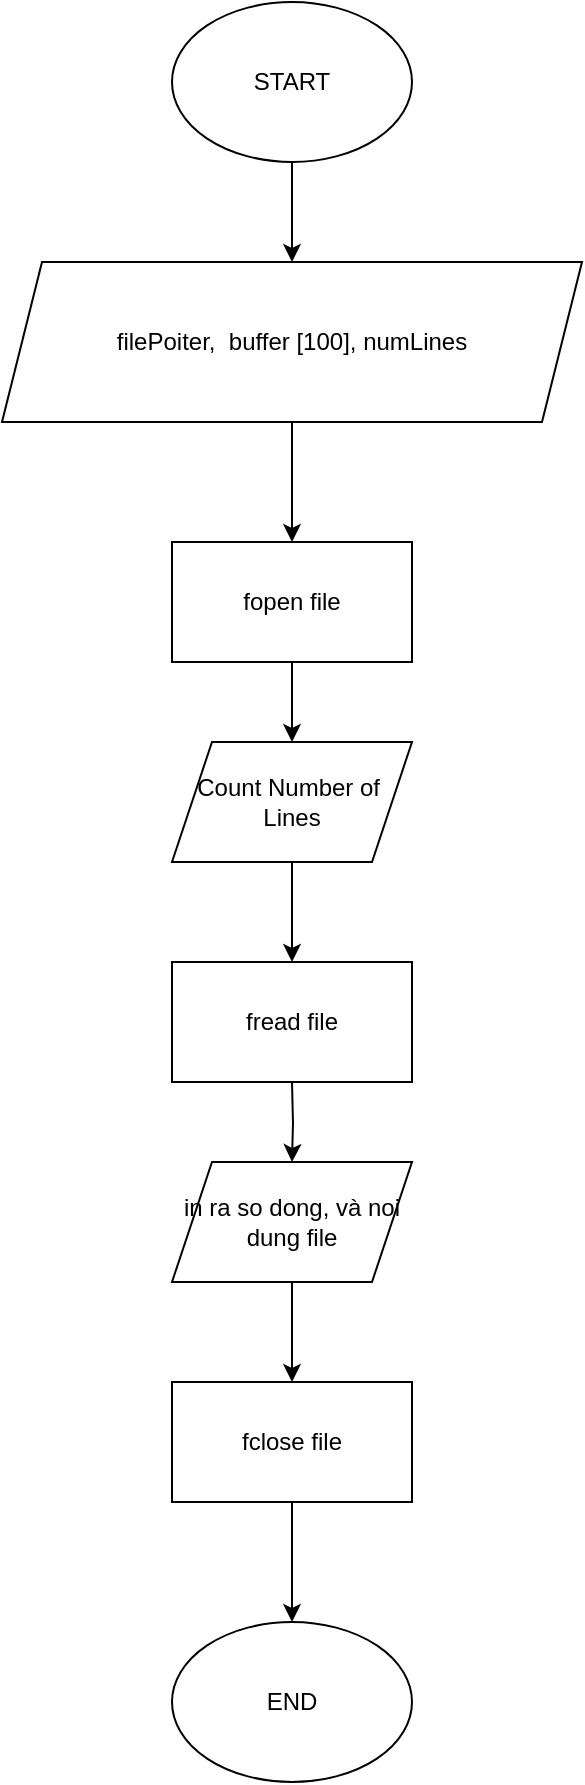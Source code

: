 <mxfile version="22.1.2" type="device">
  <diagram name="Page-1" id="Eizanxka9RYAHbFfv0VS">
    <mxGraphModel dx="1036" dy="606" grid="1" gridSize="10" guides="1" tooltips="1" connect="1" arrows="1" fold="1" page="1" pageScale="1" pageWidth="850" pageHeight="1100" math="0" shadow="0">
      <root>
        <mxCell id="0" />
        <mxCell id="1" parent="0" />
        <mxCell id="bhkzvgHUtdds-YTDMrbA-5" style="edgeStyle=orthogonalEdgeStyle;rounded=0;orthogonalLoop=1;jettySize=auto;html=1;exitX=0.5;exitY=1;exitDx=0;exitDy=0;entryX=0.5;entryY=0;entryDx=0;entryDy=0;" parent="1" source="bhkzvgHUtdds-YTDMrbA-1" target="bhkzvgHUtdds-YTDMrbA-4" edge="1">
          <mxGeometry relative="1" as="geometry" />
        </mxCell>
        <mxCell id="bhkzvgHUtdds-YTDMrbA-1" value="START" style="ellipse;whiteSpace=wrap;html=1;" parent="1" vertex="1">
          <mxGeometry x="340" y="100" width="120" height="80" as="geometry" />
        </mxCell>
        <mxCell id="bhkzvgHUtdds-YTDMrbA-7" style="edgeStyle=orthogonalEdgeStyle;rounded=0;orthogonalLoop=1;jettySize=auto;html=1;exitX=0.5;exitY=1;exitDx=0;exitDy=0;entryX=0.5;entryY=0;entryDx=0;entryDy=0;" parent="1" source="bhkzvgHUtdds-YTDMrbA-4" target="bhkzvgHUtdds-YTDMrbA-6" edge="1">
          <mxGeometry relative="1" as="geometry" />
        </mxCell>
        <mxCell id="bhkzvgHUtdds-YTDMrbA-4" value="filePoiter,&amp;nbsp; buffer [100], numLines" style="shape=parallelogram;perimeter=parallelogramPerimeter;whiteSpace=wrap;html=1;fixedSize=1;" parent="1" vertex="1">
          <mxGeometry x="255" y="230" width="290" height="80" as="geometry" />
        </mxCell>
        <mxCell id="bhkzvgHUtdds-YTDMrbA-9" style="edgeStyle=orthogonalEdgeStyle;rounded=0;orthogonalLoop=1;jettySize=auto;html=1;exitX=0.5;exitY=1;exitDx=0;exitDy=0;entryX=0.5;entryY=0;entryDx=0;entryDy=0;" parent="1" source="bhkzvgHUtdds-YTDMrbA-6" edge="1">
          <mxGeometry relative="1" as="geometry">
            <mxPoint x="400" y="470" as="targetPoint" />
          </mxGeometry>
        </mxCell>
        <mxCell id="bhkzvgHUtdds-YTDMrbA-6" value="fopen file" style="rounded=0;whiteSpace=wrap;html=1;" parent="1" vertex="1">
          <mxGeometry x="340" y="370" width="120" height="60" as="geometry" />
        </mxCell>
        <mxCell id="bhkzvgHUtdds-YTDMrbA-11" style="edgeStyle=orthogonalEdgeStyle;rounded=0;orthogonalLoop=1;jettySize=auto;html=1;exitX=0.5;exitY=1;exitDx=0;exitDy=0;entryX=0.5;entryY=0;entryDx=0;entryDy=0;" parent="1" edge="1">
          <mxGeometry relative="1" as="geometry">
            <mxPoint x="400" y="640" as="sourcePoint" />
            <mxPoint x="400" y="680" as="targetPoint" />
          </mxGeometry>
        </mxCell>
        <mxCell id="bhkzvgHUtdds-YTDMrbA-12" value="END" style="ellipse;whiteSpace=wrap;html=1;" parent="1" vertex="1">
          <mxGeometry x="340" y="910" width="120" height="80" as="geometry" />
        </mxCell>
        <mxCell id="bhkzvgHUtdds-YTDMrbA-15" value="" style="edgeStyle=orthogonalEdgeStyle;rounded=0;orthogonalLoop=1;jettySize=auto;html=1;exitX=0.5;exitY=1;exitDx=0;exitDy=0;entryX=0.5;entryY=0;entryDx=0;entryDy=0;" parent="1" edge="1">
          <mxGeometry relative="1" as="geometry">
            <mxPoint x="400" y="530" as="sourcePoint" />
            <mxPoint x="400" y="580" as="targetPoint" />
          </mxGeometry>
        </mxCell>
        <mxCell id="jvqDlFHdwwF91Pe7nmEs-1" value="Count Number of&amp;nbsp; Lines" style="shape=parallelogram;perimeter=parallelogramPerimeter;whiteSpace=wrap;html=1;fixedSize=1;" vertex="1" parent="1">
          <mxGeometry x="340" y="470" width="120" height="60" as="geometry" />
        </mxCell>
        <mxCell id="jvqDlFHdwwF91Pe7nmEs-2" value="fread file" style="rounded=0;whiteSpace=wrap;html=1;" vertex="1" parent="1">
          <mxGeometry x="340" y="580" width="120" height="60" as="geometry" />
        </mxCell>
        <mxCell id="jvqDlFHdwwF91Pe7nmEs-4" value="" style="edgeStyle=orthogonalEdgeStyle;rounded=0;orthogonalLoop=1;jettySize=auto;html=1;exitX=0.5;exitY=1;exitDx=0;exitDy=0;entryX=0.5;entryY=0;entryDx=0;entryDy=0;" edge="1" parent="1">
          <mxGeometry relative="1" as="geometry">
            <mxPoint x="400" y="740" as="sourcePoint" />
            <mxPoint x="400" y="790" as="targetPoint" />
          </mxGeometry>
        </mxCell>
        <mxCell id="jvqDlFHdwwF91Pe7nmEs-7" value="in ra so dong, và noi dung file" style="shape=parallelogram;perimeter=parallelogramPerimeter;whiteSpace=wrap;html=1;fixedSize=1;" vertex="1" parent="1">
          <mxGeometry x="340" y="680" width="120" height="60" as="geometry" />
        </mxCell>
        <mxCell id="jvqDlFHdwwF91Pe7nmEs-9" style="edgeStyle=orthogonalEdgeStyle;rounded=0;orthogonalLoop=1;jettySize=auto;html=1;exitX=0.5;exitY=1;exitDx=0;exitDy=0;entryX=0.5;entryY=0;entryDx=0;entryDy=0;" edge="1" parent="1" source="jvqDlFHdwwF91Pe7nmEs-8" target="bhkzvgHUtdds-YTDMrbA-12">
          <mxGeometry relative="1" as="geometry" />
        </mxCell>
        <mxCell id="jvqDlFHdwwF91Pe7nmEs-8" value="fclose file" style="rounded=0;whiteSpace=wrap;html=1;" vertex="1" parent="1">
          <mxGeometry x="340" y="790" width="120" height="60" as="geometry" />
        </mxCell>
      </root>
    </mxGraphModel>
  </diagram>
</mxfile>
